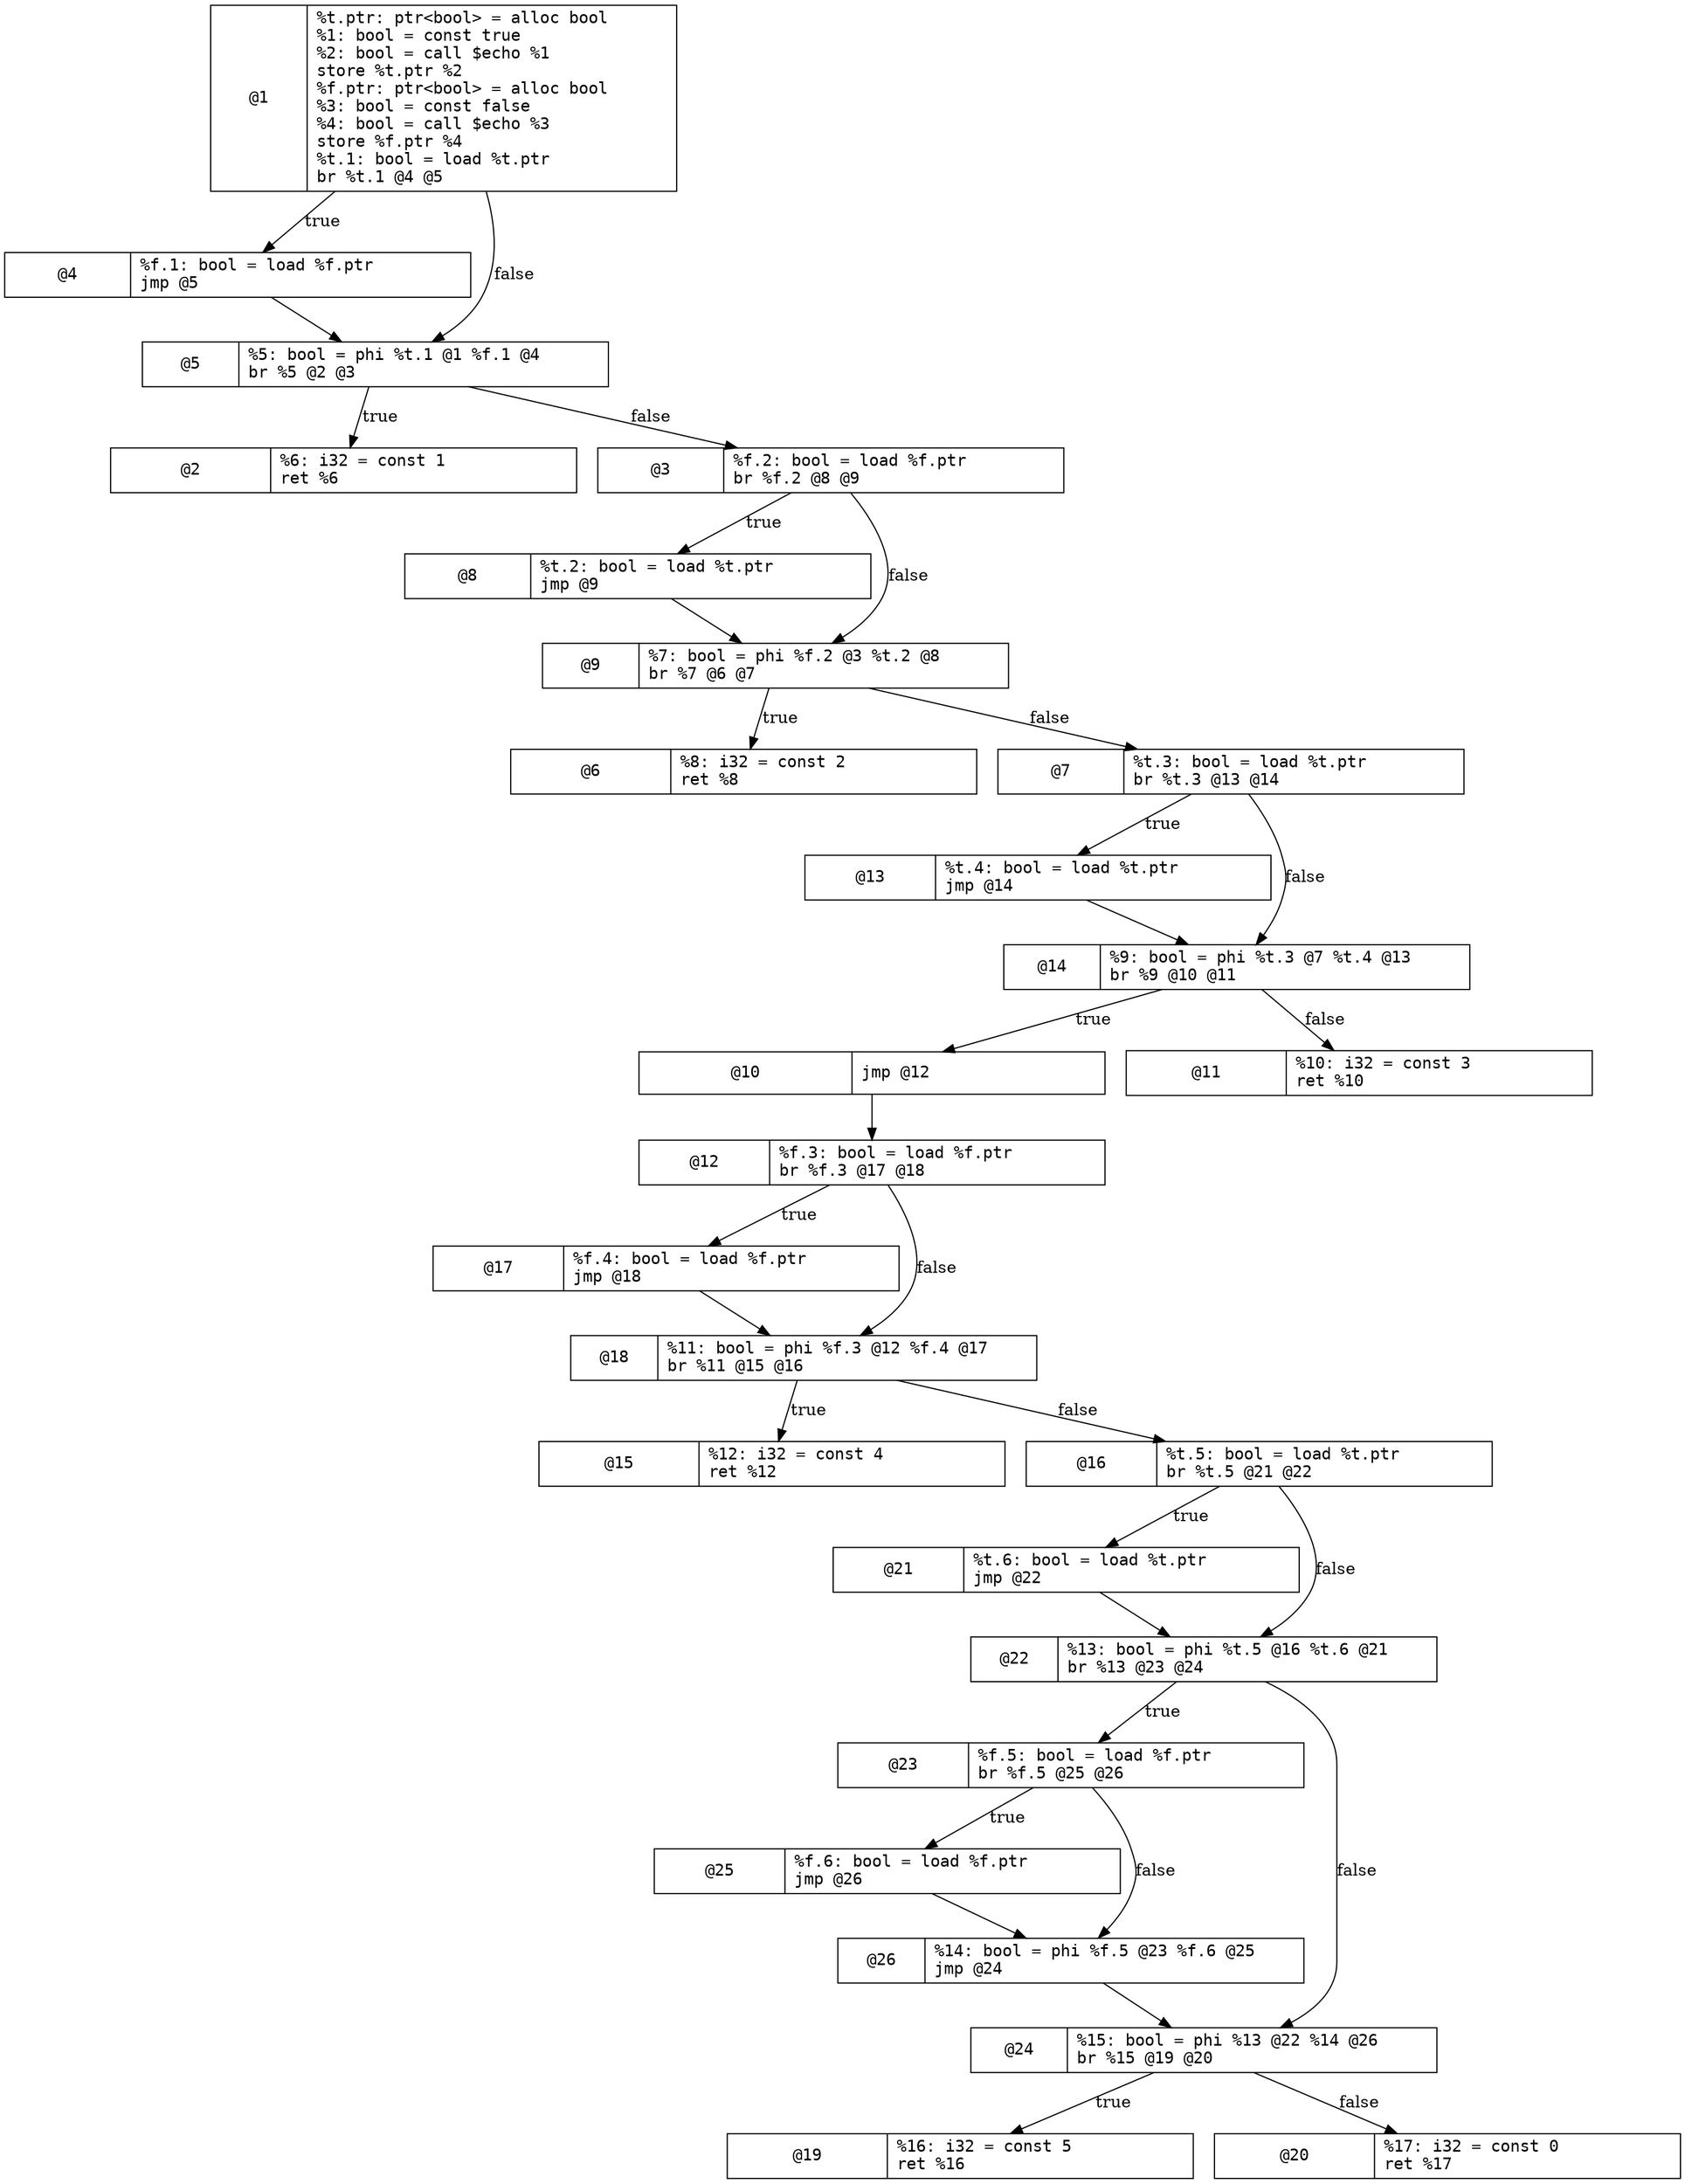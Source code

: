 digraph {
   node [shape=record width=5.5 fontname="monospace" ]

   "@1" [label="@1|%t.ptr: ptr&lt;bool&gt; = alloc bool\l%1: bool = const true\l%2: bool = call $echo %1\lstore %t.ptr %2\l%f.ptr: ptr&lt;bool&gt; = alloc bool\l%3: bool = const false\l%4: bool = call $echo %3\lstore %f.ptr %4\l%t.1: bool = load %t.ptr\lbr %t.1 @4 @5\l"]
   "@1" -> "@4" [label="true"]
   "@1" -> "@5" [label="false"]

   "@2" [label="@2|%6: i32 = const 1\lret %6\l"]

   "@3" [label="@3|%f.2: bool = load %f.ptr\lbr %f.2 @8 @9\l"]
   "@3" -> "@8" [label="true"]
   "@3" -> "@9" [label="false"]

   "@4" [label="@4|%f.1: bool = load %f.ptr\ljmp @5\l"]
   "@4" -> "@5"

   "@5" [label="@5|%5: bool = phi %t.1 @1 %f.1 @4\lbr %5 @2 @3\l"]
   "@5" -> "@2" [label="true"]
   "@5" -> "@3" [label="false"]

   "@6" [label="@6|%8: i32 = const 2\lret %8\l"]

   "@7" [label="@7|%t.3: bool = load %t.ptr\lbr %t.3 @13 @14\l"]
   "@7" -> "@13" [label="true"]
   "@7" -> "@14" [label="false"]

   "@8" [label="@8|%t.2: bool = load %t.ptr\ljmp @9\l"]
   "@8" -> "@9"

   "@9" [label="@9|%7: bool = phi %f.2 @3 %t.2 @8\lbr %7 @6 @7\l"]
   "@9" -> "@6" [label="true"]
   "@9" -> "@7" [label="false"]

   "@10" [label="@10|jmp @12\l"]
   "@10" -> "@12"

   "@11" [label="@11|%10: i32 = const 3\lret %10\l"]

   "@12" [label="@12|%f.3: bool = load %f.ptr\lbr %f.3 @17 @18\l"]
   "@12" -> "@17" [label="true"]
   "@12" -> "@18" [label="false"]

   "@13" [label="@13|%t.4: bool = load %t.ptr\ljmp @14\l"]
   "@13" -> "@14"

   "@14" [label="@14|%9: bool = phi %t.3 @7 %t.4 @13\lbr %9 @10 @11\l"]
   "@14" -> "@10" [label="true"]
   "@14" -> "@11" [label="false"]

   "@15" [label="@15|%12: i32 = const 4\lret %12\l"]

   "@16" [label="@16|%t.5: bool = load %t.ptr\lbr %t.5 @21 @22\l"]
   "@16" -> "@21" [label="true"]
   "@16" -> "@22" [label="false"]

   "@17" [label="@17|%f.4: bool = load %f.ptr\ljmp @18\l"]
   "@17" -> "@18"

   "@18" [label="@18|%11: bool = phi %f.3 @12 %f.4 @17\lbr %11 @15 @16\l"]
   "@18" -> "@15" [label="true"]
   "@18" -> "@16" [label="false"]

   "@19" [label="@19|%16: i32 = const 5\lret %16\l"]

   "@20" [label="@20|%17: i32 = const 0\lret %17\l"]

   "@21" [label="@21|%t.6: bool = load %t.ptr\ljmp @22\l"]
   "@21" -> "@22"

   "@22" [label="@22|%13: bool = phi %t.5 @16 %t.6 @21\lbr %13 @23 @24\l"]
   "@22" -> "@23" [label="true"]
   "@22" -> "@24" [label="false"]

   "@23" [label="@23|%f.5: bool = load %f.ptr\lbr %f.5 @25 @26\l"]
   "@23" -> "@25" [label="true"]
   "@23" -> "@26" [label="false"]

   "@24" [label="@24|%15: bool = phi %13 @22 %14 @26\lbr %15 @19 @20\l"]
   "@24" -> "@19" [label="true"]
   "@24" -> "@20" [label="false"]

   "@25" [label="@25|%f.6: bool = load %f.ptr\ljmp @26\l"]
   "@25" -> "@26"

   "@26" [label="@26|%14: bool = phi %f.5 @23 %f.6 @25\ljmp @24\l"]
   "@26" -> "@24"
}
